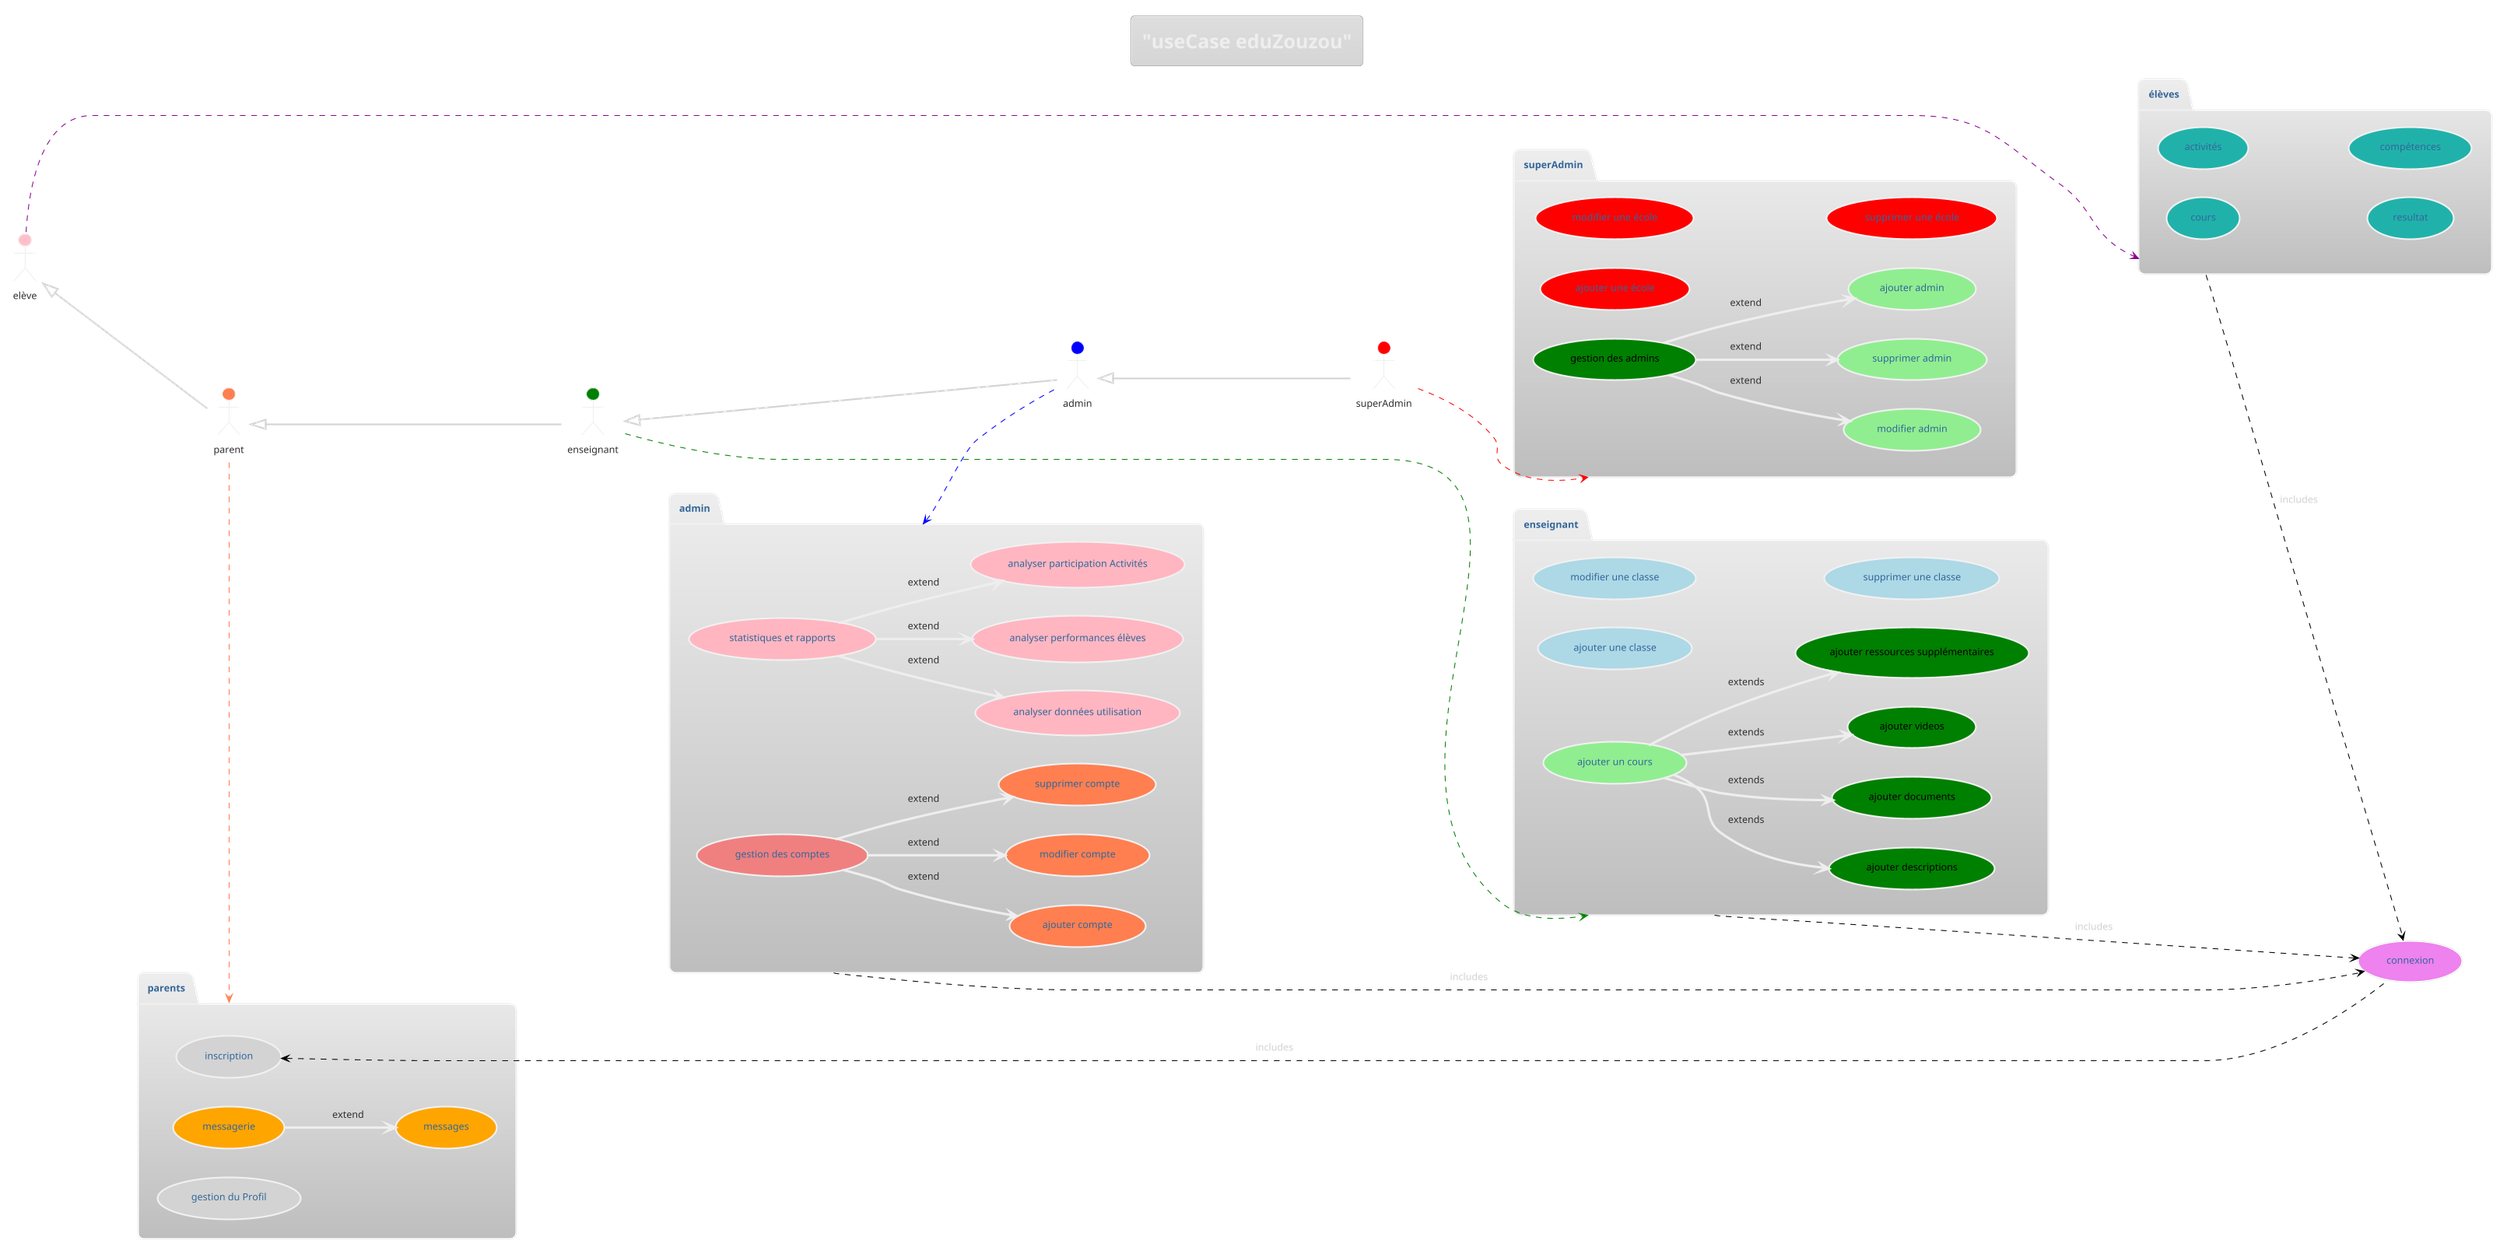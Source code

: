 @startuml usecase

!theme silver

title = "useCase eduZouzou"

left to right direction


actor superAdmin as sa #red

    actor admin as a #blue
    actor enseignant as ens #green
    actor parent as p #Coral
    actor elève as e #pink



    package superAdmin as packsa {
        useCase "ajouter une école" as addSchool #red
        useCase "modifier une école" as upSchool #red
        useCase "supprimer une école" as delSchool #red
        useCase "gestion des admins" as gesAd #Green;text:Black
        useCase "ajouter admin" as addAdm #lightGreen
        useCase "modifier admin" as upAdm #lightGreen
        useCase "supprimer admin" as delAdm #lightGreen

sa-->packsa #line:red;line.dashed;text:red
gesAd -->addAdm :extend
gesAd -->upAdm :extend
gesAd -->delAdm :extend

    }


    package admin as packa {
        useCase "statistiques et rapports" as stats #LightPink
        useCase "analyser données utilisation" as aDataUse #LightPink
        useCase "analyser performances élèves" as aPerfEl #LightPink
        useCase "analyser participation Activités" as aParta #LightPink
        useCase "gestion des comptes" as gestCompte #LightCoral
        useCase "ajouter compte" as addCompte #Coral
        useCase "modifier compte" as upCompte #Coral
        useCase "supprimer compte" as delCompte #Coral

a-up->packa #blue;line.dashed;text:blue

gestCompte --> addCompte : extend
gestCompte --> upCompte : extend
gestCompte --> delCompte : extend

stats --> aDataUse :extend
stats --> aPerfEl :extend
stats --> aParta :extend


    }

package enseignant  as packens{
        useCase "ajouter une classe" as addClass #LightBlue
        useCase "modifier une classe" as upClass #LightBlue
        useCase "supprimer une classe" as delClass #LightBlue
        useCase "ajouter un cours" as addcours #LightGreen
        useCase "ajouter descriptions" as descr #Green;text:Black
        useCase "ajouter documents" as doc #Green;text:Black
        useCase "ajouter videos" as video #Green;text:Black
        useCase "ajouter ressources supplémentaires" as ressource #Green;text:Black

addcours --> descr :extends
addcours --> doc :extends
addcours --> video :extends
addcours --> ressource :extends

ens-->packens  #green;line.dashed;text:green 

}



package "parents" as packp{
usecase "messages" as mess #orange
usecase "messagerie" as tchat #orange
    usecase inscription as ins #LightGray 
    usecase "gestion du Profil" as gesProf #LightGray 

p->packp #coral;line.dashed;text:coral
tchat-->mess :extend

}


 package "élèves" as packel{
 usecase "cours" as cours #LightSeaGreen
 usecase "activités" as act #LightSeaGreen
 usecase "resultat" as res #LightSeaGreen
 usecase "compétences" as comp #LightSeaGreen


e-->packel #DarkMagenta;line.dashed;

 }

    useCase connexion as connect #Violet



a <|---sa  #line:lightgray;line.bold;text:lightgray
ens <|---a  #line:lightgray;line.bold;text:lightgray
p<|---ens  #line:lightgray;line.bold;text:lightgray
e<|---p  #line:lightgray;line.bold;text:lightgray



ins <..connect #line:black;line.dashed;text:lightgray :includes 
packa ..> connect #line:black;line.dashed;text:lightgray : includes 
packens ..> connect #line:black;line.dashed;text:lightgray : includes 
packel ..> connect #line:black;line.dashed;text:lightgray : includes 


@enduml


